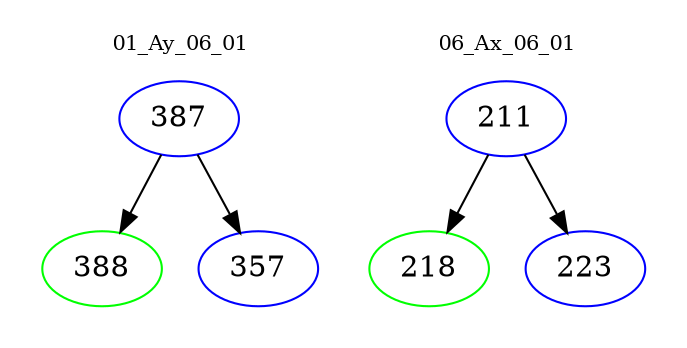 digraph{
subgraph cluster_0 {
color = white
label = "01_Ay_06_01";
fontsize=10;
T0_387 [label="387", color="blue"]
T0_387 -> T0_388 [color="black"]
T0_388 [label="388", color="green"]
T0_387 -> T0_357 [color="black"]
T0_357 [label="357", color="blue"]
}
subgraph cluster_1 {
color = white
label = "06_Ax_06_01";
fontsize=10;
T1_211 [label="211", color="blue"]
T1_211 -> T1_218 [color="black"]
T1_218 [label="218", color="green"]
T1_211 -> T1_223 [color="black"]
T1_223 [label="223", color="blue"]
}
}
